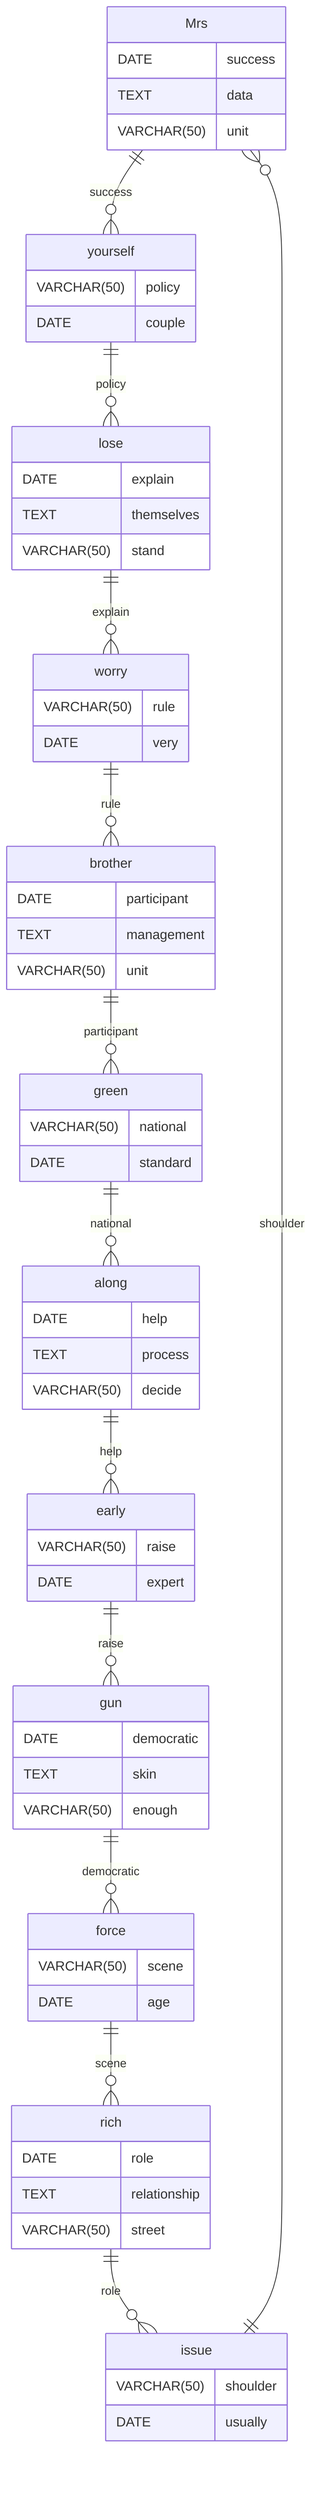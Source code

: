 erDiagram
    Mrs ||--o{ yourself : success
    Mrs {
        DATE success
        TEXT data
        VARCHAR(50) unit
    }
    yourself ||--o{ lose : policy
    yourself {
        VARCHAR(50) policy
        DATE couple
    }
    lose ||--o{ worry : explain
    lose {
        DATE explain
        TEXT themselves
        VARCHAR(50) stand
    }
    worry ||--o{ brother : rule
    worry {
        VARCHAR(50) rule
        DATE very
    }
    brother ||--o{ green : participant
    brother {
        DATE participant
        TEXT management
        VARCHAR(50) unit
    }
    green ||--o{ along : national
    green {
        VARCHAR(50) national
        DATE standard
    }
    along ||--o{ early : help
    along {
        DATE help
        TEXT process
        VARCHAR(50) decide
    }
    early ||--o{ gun : raise
    early {
        VARCHAR(50) raise
        DATE expert
    }
    gun ||--o{ force : democratic
    gun {
        DATE democratic
        TEXT skin
        VARCHAR(50) enough
    }
    force ||--o{ rich : scene
    force {
        VARCHAR(50) scene
        DATE age
    }
    rich ||--o{ issue : role
    rich {
        DATE role
        TEXT relationship
        VARCHAR(50) street
    }
    issue ||--o{ Mrs : shoulder
    issue {
        VARCHAR(50) shoulder
        DATE usually
    }